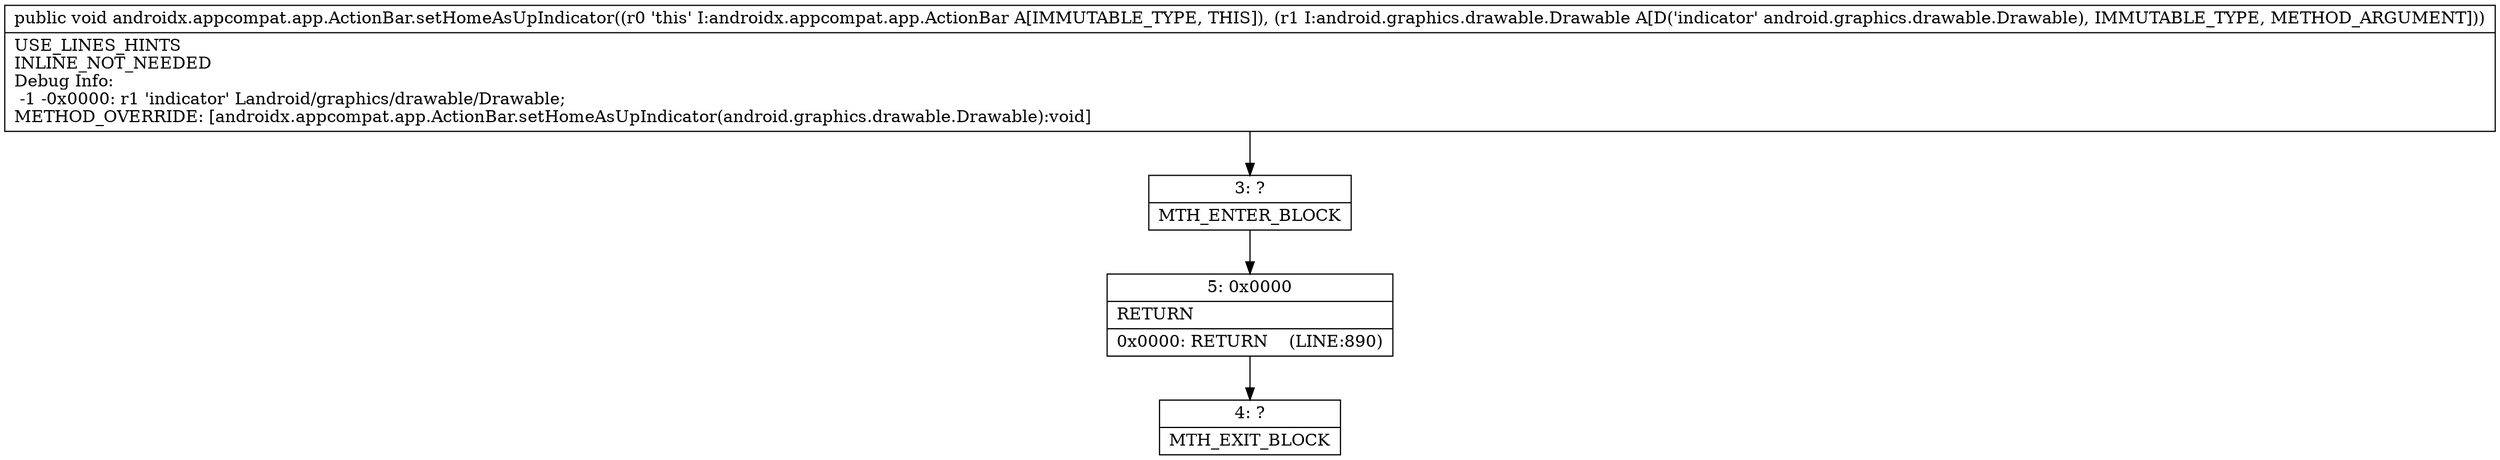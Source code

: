 digraph "CFG forandroidx.appcompat.app.ActionBar.setHomeAsUpIndicator(Landroid\/graphics\/drawable\/Drawable;)V" {
Node_3 [shape=record,label="{3\:\ ?|MTH_ENTER_BLOCK\l}"];
Node_5 [shape=record,label="{5\:\ 0x0000|RETURN\l|0x0000: RETURN    (LINE:890)\l}"];
Node_4 [shape=record,label="{4\:\ ?|MTH_EXIT_BLOCK\l}"];
MethodNode[shape=record,label="{public void androidx.appcompat.app.ActionBar.setHomeAsUpIndicator((r0 'this' I:androidx.appcompat.app.ActionBar A[IMMUTABLE_TYPE, THIS]), (r1 I:android.graphics.drawable.Drawable A[D('indicator' android.graphics.drawable.Drawable), IMMUTABLE_TYPE, METHOD_ARGUMENT]))  | USE_LINES_HINTS\lINLINE_NOT_NEEDED\lDebug Info:\l  \-1 \-0x0000: r1 'indicator' Landroid\/graphics\/drawable\/Drawable;\lMETHOD_OVERRIDE: [androidx.appcompat.app.ActionBar.setHomeAsUpIndicator(android.graphics.drawable.Drawable):void]\l}"];
MethodNode -> Node_3;Node_3 -> Node_5;
Node_5 -> Node_4;
}

